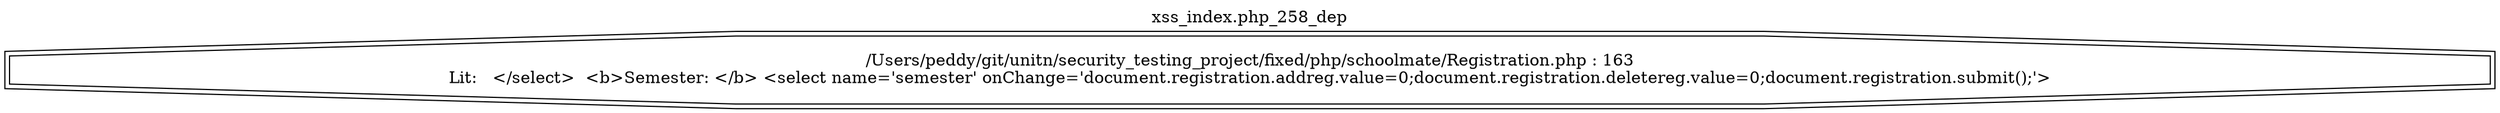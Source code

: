 digraph cfg {
  label="xss_index.php_258_dep";
  labelloc=t;
  n1 [shape=doubleoctagon, label="/Users/peddy/git/unitn/security_testing_project/fixed/php/schoolmate/Registration.php : 163\nLit:   </select>&nbsp;&nbsp;<b>Semester: </b> <select name='semester' onChange='document.registration.addreg.value=0;document.registration.deletereg.value=0;document.registration.submit();'>\n"];
}
